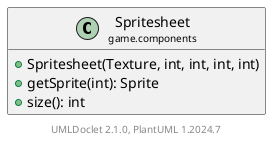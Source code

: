 @startuml
    set namespaceSeparator none
    hide empty fields
    hide empty methods

    class "<size:14>Spritesheet\n<size:10>game.components" as game.components.Spritesheet [[Spritesheet.html]] {
        +Spritesheet(Texture, int, int, int, int)
        +getSprite(int): Sprite
        +size(): int
    }

    center footer UMLDoclet 2.1.0, PlantUML %version()
@enduml
